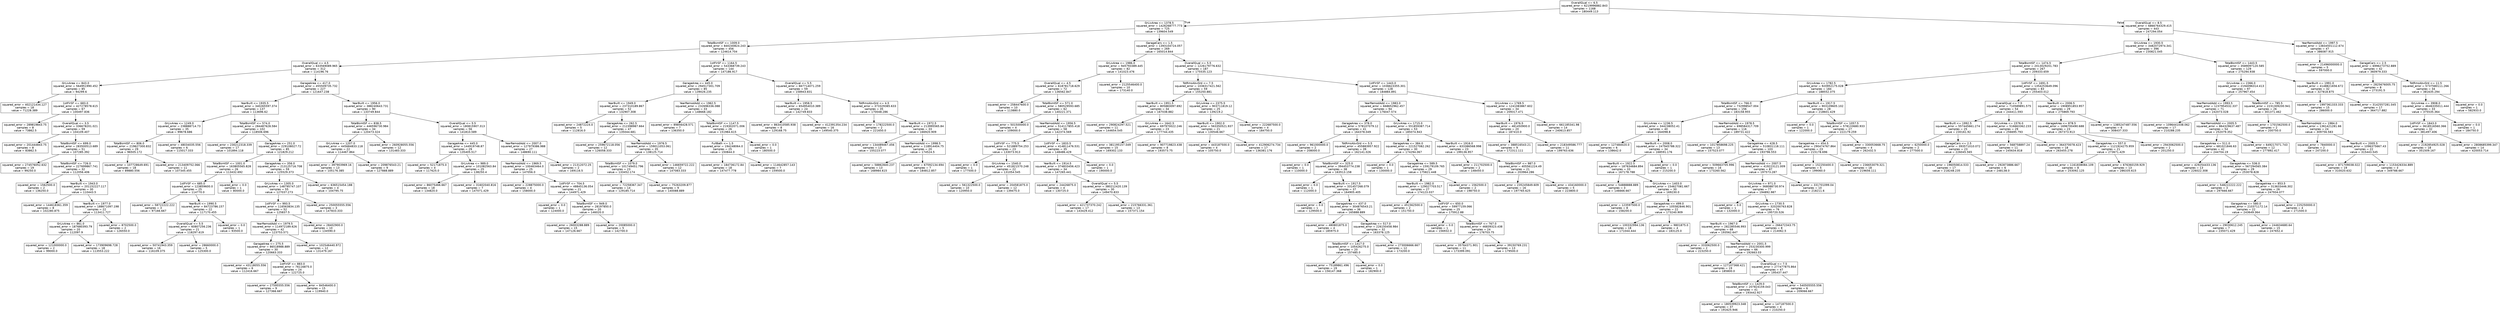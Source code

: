 digraph Tree {
node [shape=box, fontname="helvetica"] ;
edge [fontname="helvetica"] ;
0 [label="OverallQual <= 6.5\nsquared_error = 6219996882.843\nsamples = 1168\nvalue = 180449.113"] ;
1 [label="GrLivArea <= 1378.5\nsquared_error = 1426268777.773\nsamples = 725\nvalue = 139604.549"] ;
0 -> 1 [labeldistance=2.5, labelangle=45, headlabel="True"] ;
2 [label="TotalBsmtSF <= 1009.0\nsquared_error = 840240824.243\nsamples = 456\nvalue = 124614.704"] ;
1 -> 2 ;
3 [label="OverallQual <= 4.5\nsquared_error = 633569089.965\nsamples = 312\nvalue = 114196.76"] ;
2 -> 3 ;
4 [label="GrLivArea <= 843.0\nsquared_error = 564951990.452\nsamples = 85\nvalue = 94299.6"] ;
3 -> 4 ;
5 [label="squared_error = 402121434.127\nsamples = 18\nvalue = 71228.389"] ;
4 -> 5 ;
6 [label="1stFlrSF <= 683.0\nsquared_error = 427278578.615\nsamples = 67\nvalue = 100497.836"] ;
4 -> 6 ;
7 [label="squared_error = 289819843.75\nsamples = 8\nvalue = 73862.5"] ;
6 -> 7 ;
8 [label="OverallQual <= 3.5\nsquared_error = 336678201.021\nsamples = 59\nvalue = 104109.407"] ;
6 -> 8 ;
9 [label="squared_error = 201444843.75\nsamples = 8\nvalue = 83862.5"] ;
8 -> 9 ;
10 [label="TotalBsmtSF <= 699.0\nsquared_error = 283500513.689\nsamples = 51\nvalue = 107285.392"] ;
8 -> 10 ;
11 [label="squared_error = 274576052.632\nsamples = 19\nvalue = 99250.0"] ;
10 -> 11 ;
12 [label="TotalBsmtSF <= 726.0\nsquared_error = 227699867.741\nsamples = 32\nvalue = 112056.406"] ;
10 -> 12 ;
13 [label="squared_error = 1562500.0\nsamples = 2\nvalue = 136250.0"] ;
12 -> 13 ;
14 [label="YearBuilt <= 1943.0\nsquared_error = 201152227.117\nsamples = 30\nvalue = 110443.5"] ;
12 -> 14 ;
15 [label="squared_error = 144618361.359\nsamples = 8\nvalue = 102280.875"] ;
14 -> 15 ;
16 [label="YearBuilt <= 1977.0\nsquared_error = 188671097.198\nsamples = 22\nvalue = 113411.727"] ;
14 -> 16 ;
17 [label="GrLivArea <= 861.0\nsquared_error = 187680393.79\nsamples = 20\nvalue = 112097.9"] ;
16 -> 17 ;
18 [label="squared_error = 121000000.0\nsamples = 2\nvalue = 99000.0"] ;
17 -> 18 ;
19 [label="squared_error = 173909698.728\nsamples = 18\nvalue = 113553.222"] ;
17 -> 19 ;
20 [label="squared_error = 8702500.0\nsamples = 2\nvalue = 126550.0"] ;
16 -> 20 ;
21 [label="GarageArea <= 417.0\nsquared_error = 455509735.732\nsamples = 227\nvalue = 121647.238"] ;
3 -> 21 ;
22 [label="YearBuilt <= 1935.5\nsquared_error = 340265597.374\nsamples = 137\nvalue = 113696.62"] ;
21 -> 22 ;
23 [label="GrLivArea <= 1249.0\nsquared_error = 238888714.73\nsamples = 35\nvalue = 99678.686"] ;
22 -> 23 ;
24 [label="TotalBsmtSF <= 806.0\nsquared_error = 219627300.832\nsamples = 29\nvalue = 96505.172"] ;
23 -> 24 ;
25 [label="squared_error = 107728649.691\nsamples = 18\nvalue = 89880.556"] ;
24 -> 25 ;
26 [label="squared_error = 213409752.066\nsamples = 11\nvalue = 107345.455"] ;
24 -> 26 ;
27 [label="squared_error = 48034035.556\nsamples = 6\nvalue = 115017.333"] ;
23 -> 27 ;
28 [label="TotalBsmtSF <= 574.0\nsquared_error = 284487628.584\nsamples = 102\nvalue = 118506.696"] ;
22 -> 28 ;
29 [label="squared_error = 230212318.339\nsamples = 17\nvalue = 101894.118"] ;
28 -> 29 ;
30 [label="GarageArea <= 251.0\nsquared_error = 229108027.72\nsamples = 85\nvalue = 121829.212"] ;
28 -> 30 ;
31 [label="TotalBsmtSF <= 1001.0\nsquared_error = 163805565.828\nsamples = 26\nvalue = 113432.692"] ;
30 -> 31 ;
32 [label="1stFlrSF <= 685.0\nsquared_error = 123859600.0\nsamples = 25\nvalue = 114770.0"] ;
31 -> 32 ;
33 [label="squared_error = 58722222.222\nsamples = 3\nvalue = 97166.667"] ;
32 -> 33 ;
34 [label="YearBuilt <= 1990.5\nsquared_error = 84723786.157\nsamples = 22\nvalue = 117170.455"] ;
32 -> 34 ;
35 [label="OverallQual <= 5.5\nsquared_error = 60807256.236\nsamples = 21\nvalue = 118297.619"] ;
34 -> 35 ;
36 [label="squared_error = 50741943.359\nsamples = 16\nvalue = 116109.375"] ;
35 -> 36 ;
37 [label="squared_error = 28660000.0\nsamples = 5\nvalue = 125300.0"] ;
35 -> 37 ;
38 [label="squared_error = 0.0\nsamples = 1\nvalue = 93500.0"] ;
34 -> 38 ;
39 [label="squared_error = 0.0\nsamples = 1\nvalue = 80000.0"] ;
31 -> 39 ;
40 [label="GarageArea <= 356.0\nsquared_error = 213125716.708\nsamples = 59\nvalue = 125529.373"] ;
30 -> 40 ;
41 [label="GrLivArea <= 1305.0\nsquared_error = 148795747.107\nsamples = 55\nvalue = 127037.273"] ;
40 -> 41 ;
42 [label="1stFlrSF <= 993.5\nsquared_error = 116563834.135\nsamples = 52\nvalue = 125837.5"] ;
41 -> 42 ;
43 [label="YearRemodAdd <= 1979.5\nsquared_error = 114972189.626\nsamples = 42\nvalue = 123753.571"] ;
42 -> 43 ;
44 [label="GarageArea <= 275.5\nsquared_error = 86518988.889\nsamples = 30\nvalue = 120663.333"] ;
43 -> 44 ;
45 [label="squared_error = 43118055.556\nsamples = 6\nvalue = 112416.667"] ;
44 -> 45 ;
46 [label="1stFlrSF <= 883.0\nsquared_error = 76116875.0\nsamples = 24\nvalue = 122725.0"] ;
44 -> 46 ;
47 [label="squared_error = 27595555.556\nsamples = 9\nvalue = 127366.667"] ;
46 -> 47 ;
48 [label="squared_error = 84546400.0\nsamples = 15\nvalue = 119940.0"] ;
46 -> 48 ;
49 [label="squared_error = 102546440.972\nsamples = 12\nvalue = 131479.167"] ;
43 -> 49 ;
50 [label="squared_error = 28402900.0\nsamples = 10\nvalue = 134590.0"] ;
42 -> 50 ;
51 [label="squared_error = 250055555.556\nsamples = 3\nvalue = 147833.333"] ;
41 -> 51 ;
52 [label="squared_error = 636515454.188\nsamples = 4\nvalue = 104795.75"] ;
40 -> 52 ;
53 [label="YearBuilt <= 1956.0\nsquared_error = 388240643.731\nsamples = 90\nvalue = 133749.844"] ;
21 -> 53 ;
54 [label="TotalBsmtSF <= 838.5\nsquared_error = 446596730.984\nsamples = 34\nvalue = 120473.324"] ;
53 -> 54 ;
55 [label="GrLivArea <= 1207.0\nsquared_error = 445684833.118\nsamples = 22\nvalue = 114467.864"] ;
54 -> 55 ;
56 [label="squared_error = 397903969.16\nsamples = 13\nvalue = 105176.385"] ;
55 -> 56 ;
57 [label="squared_error = 209876543.21\nsamples = 9\nvalue = 127888.889"] ;
55 -> 57 ;
58 [label="squared_error = 260928055.556\nsamples = 12\nvalue = 131483.333"] ;
54 -> 58 ;
59 [label="OverallQual <= 5.5\nsquared_error = 180815907.313\nsamples = 56\nvalue = 141810.589"] ;
53 -> 59 ;
60 [label="GarageArea <= 445.0\nsquared_error = 144919748.87\nsamples = 29\nvalue = 135405.517"] ;
59 -> 60 ;
61 [label="squared_error = 52171875.0\nsamples = 4\nvalue = 117625.0"] ;
60 -> 61 ;
62 [label="GrLivArea <= 989.0\nsquared_error = 101082563.84\nsamples = 25\nvalue = 138250.4"] ;
60 -> 62 ;
63 [label="squared_error = 86075466.667\nsamples = 18\nvalue = 134820.0"] ;
62 -> 63 ;
64 [label="squared_error = 31602040.816\nsamples = 7\nvalue = 147071.429"] ;
62 -> 64 ;
65 [label="YearRemodAdd <= 2007.0\nsquared_error = 127979386.988\nsamples = 27\nvalue = 148690.111"] ;
59 -> 65 ;
66 [label="YearRemodAdd <= 1969.5\nsquared_error = 100463464.0\nsamples = 25\nvalue = 147056.0"] ;
65 -> 66 ;
67 [label="squared_error = 228875000.0\nsamples = 4\nvalue = 158000.0"] ;
66 -> 67 ;
68 [label="1stFlrSF <= 704.5\nsquared_error = 48845136.054\nsamples = 21\nvalue = 144971.429"] ;
66 -> 68 ;
69 [label="squared_error = 0.0\nsamples = 1\nvalue = 124000.0"] ;
68 -> 69 ;
70 [label="TotalBsmtSF <= 949.0\nsquared_error = 28197850.0\nsamples = 20\nvalue = 146020.0"] ;
68 -> 70 ;
71 [label="squared_error = 26003288.889\nsamples = 15\nvalue = 147126.667"] ;
70 -> 71 ;
72 [label="squared_error = 20085000.0\nsamples = 5\nvalue = 142700.0"] ;
70 -> 72 ;
73 [label="squared_error = 21312072.25\nsamples = 2\nvalue = 169116.5"] ;
65 -> 73 ;
74 [label="1stFlrSF <= 1164.5\nsquared_error = 543368739.243\nsamples = 144\nvalue = 147186.917"] ;
2 -> 74 ;
75 [label="GarageArea <= 445.0\nsquared_error = 294517301.709\nsamples = 85\nvalue = 139026.235"] ;
74 -> 75 ;
76 [label="YearBuilt <= 1949.0\nsquared_error = 237310189.867\nsamples = 52\nvalue = 132907.308"] ;
75 -> 76 ;
77 [label="squared_error = 24872224.0\nsamples = 5\nvalue = 112816.0"] ;
76 -> 77 ;
78 [label="GarageArea <= 262.5\nsquared_error = 212398987.664\nsamples = 47\nvalue = 135044.681"] ;
76 -> 78 ;
79 [label="squared_error = 259672118.056\nsamples = 12\nvalue = 126058.333"] ;
78 -> 79 ;
80 [label="YearRemodAdd <= 1976.5\nsquared_error = 159011053.061\nsamples = 35\nvalue = 138125.714"] ;
78 -> 80 ;
81 [label="TotalBsmtSF <= 1079.0\nsquared_error = 101749451.796\nsamples = 23\nvalue = 133452.174"] ;
80 -> 81 ;
82 [label="squared_error = 72258367.347\nsamples = 14\nvalue = 129185.714"] ;
81 -> 82 ;
83 [label="squared_error = 75263209.877\nsamples = 9\nvalue = 140088.889"] ;
81 -> 83 ;
84 [label="squared_error = 146659722.222\nsamples = 12\nvalue = 147083.333"] ;
80 -> 84 ;
85 [label="YearRemodAdd <= 1962.5\nsquared_error = 232696336.088\nsamples = 33\nvalue = 148668.182"] ;
75 -> 85 ;
86 [label="squared_error = 89856428.571\nsamples = 7\nvalue = 136350.0"] ;
85 -> 86 ;
87 [label="TotalBsmtSF <= 1147.5\nsquared_error = 219302071.006\nsamples = 26\nvalue = 151984.615"] ;
85 -> 87 ;
88 [label="FullBath <= 1.5\nsquared_error = 194248064.0\nsamples = 25\nvalue = 150844.0"] ;
87 -> 88 ;
89 [label="squared_error = 184736172.84\nsamples = 18\nvalue = 147477.778"] ;
88 -> 89 ;
90 [label="squared_error = 114642857.143\nsamples = 7\nvalue = 159500.0"] ;
88 -> 90 ;
91 [label="squared_error = 0.0\nsamples = 1\nvalue = 180500.0"] ;
87 -> 91 ;
92 [label="OverallQual <= 5.5\nsquared_error = 667714071.259\nsamples = 59\nvalue = 158943.831"] ;
74 -> 92 ;
93 [label="YearBuilt <= 1958.5\nsquared_error = 654954010.389\nsamples = 24\nvalue = 142749.833"] ;
92 -> 93 ;
94 [label="squared_error = 863410585.938\nsamples = 8\nvalue = 129168.75"] ;
93 -> 94 ;
95 [label="squared_error = 412391354.234\nsamples = 16\nvalue = 149540.375"] ;
93 -> 95 ;
96 [label="TotRmsAbvGrd <= 4.5\nsquared_error = 373329385.633\nsamples = 35\nvalue = 170048.286"] ;
92 -> 96 ;
97 [label="squared_error = 178222500.0\nsamples = 2\nvalue = 221650.0"] ;
96 -> 97 ;
98 [label="YearBuilt <= 1972.5\nsquared_error = 213995565.84\nsamples = 33\nvalue = 166920.909"] ;
96 -> 98 ;
99 [label="squared_error = 134489467.456\nsamples = 13\nvalue = 155223.077"] ;
98 -> 99 ;
100 [label="YearRemodAdd <= 1998.5\nsquared_error = 118914404.75\nsamples = 20\nvalue = 174524.5"] ;
98 -> 100 ;
101 [label="squared_error = 58862840.237\nsamples = 13\nvalue = 168984.615"] ;
100 -> 101 ;
102 [label="squared_error = 67592134.694\nsamples = 7\nvalue = 184812.857"] ;
100 -> 102 ;
103 [label="GarageCars <= 1.5\nsquared_error = 1393104724.057\nsamples = 269\nvalue = 165014.844"] ;
1 -> 103 ;
104 [label="GrLivArea <= 1986.0\nsquared_error = 945793389.445\nsamples = 82\nvalue = 141023.476"] ;
103 -> 104 ;
105 [label="OverallQual <= 4.5\nsquared_error = 618781718.629\nsamples = 72\nvalue = 136562.847"] ;
104 -> 105 ;
106 [label="squared_error = 258447600.0\nsamples = 10\nvalue = 113880.0"] ;
105 -> 106 ;
107 [label="TotalBsmtSF <= 571.0\nsquared_error = 580529593.685\nsamples = 62\nvalue = 140221.371"] ;
105 -> 107 ;
108 [label="squared_error = 501500000.0\nsamples = 4\nvalue = 109000.0"] ;
107 -> 108 ;
109 [label="YearRemodAdd <= 1956.5\nsquared_error = 514117855.418\nsamples = 58\nvalue = 142374.569"] ;
107 -> 109 ;
110 [label="1stFlrSF <= 775.5\nsquared_error = 521889754.253\nsamples = 23\nvalue = 133073.913"] ;
109 -> 110 ;
111 [label="squared_error = 0.0\nsamples = 1\nvalue = 177500.0"] ;
110 -> 111 ;
112 [label="GrLivArea <= 1540.0\nsquared_error = 451821570.248\nsamples = 22\nvalue = 131054.545"] ;
110 -> 112 ;
113 [label="squared_error = 561322500.0\nsamples = 10\nvalue = 120950.0"] ;
112 -> 113 ;
114 [label="squared_error = 204581875.0\nsamples = 12\nvalue = 139475.0"] ;
112 -> 114 ;
115 [label="1stFlrSF <= 1833.5\nsquared_error = 414811476.531\nsamples = 35\nvalue = 148486.429"] ;
109 -> 115 ;
116 [label="YearBuilt <= 1914.5\nsquared_error = 374833456.423\nsamples = 34\nvalue = 147265.441"] ;
115 -> 116 ;
117 [label="squared_error = 24426875.0\nsamples = 4\nvalue = 130725.0"] ;
116 -> 117 ;
118 [label="OverallQual <= 5.5\nsquared_error = 380212420.139\nsamples = 30\nvalue = 149470.833"] ;
116 -> 118 ;
119 [label="squared_error = 421737370.242\nsamples = 17\nvalue = 143429.412"] ;
118 -> 119 ;
120 [label="squared_error = 215766331.361\nsamples = 13\nvalue = 157371.154"] ;
118 -> 120 ;
121 [label="squared_error = 0.0\nsamples = 1\nvalue = 190000.0"] ;
115 -> 121 ;
122 [label="squared_error = 2125546400.0\nsamples = 10\nvalue = 173140.0"] ;
104 -> 122 ;
123 [label="OverallQual <= 5.5\nsquared_error = 1226179776.632\nsamples = 187\nvalue = 175535.123"] ;
103 -> 123 ;
124 [label="TotRmsAbvGrd <= 7.5\nsquared_error = 1036317421.562\nsamples = 59\nvalue = 155250.881"] ;
123 -> 124 ;
125 [label="YearBuilt <= 1951.5\nsquared_error = 805883097.692\nsamples = 34\nvalue = 167038.882"] ;
124 -> 125 ;
126 [label="squared_error = 290824297.521\nsamples = 11\nvalue = 144654.545"] ;
125 -> 126 ;
127 [label="GrLivArea <= 1642.5\nsquared_error = 697970022.246\nsamples = 23\nvalue = 177744.435"] ;
125 -> 127 ;
128 [label="squared_error = 381195157.049\nsamples = 15\nvalue = 169302.133"] ;
127 -> 128 ;
129 [label="squared_error = 907719823.438\nsamples = 8\nvalue = 193573.75"] ;
127 -> 129 ;
130 [label="GrLivArea <= 2375.5\nsquared_error = 903711819.12\nsamples = 25\nvalue = 139219.2"] ;
124 -> 130 ;
131 [label="YearBuilt <= 1902.0\nsquared_error = 563350521.937\nsamples = 21\nvalue = 130546.667"] ;
130 -> 131 ;
132 [label="squared_error = 443187500.0\nsamples = 4\nvalue = 105750.0"] ;
131 -> 132 ;
133 [label="squared_error = 412906274.734\nsamples = 17\nvalue = 136381.176"] ;
131 -> 133 ;
134 [label="squared_error = 222687500.0\nsamples = 4\nvalue = 184750.0"] ;
130 -> 134 ;
135 [label="1stFlrSF <= 1443.0\nsquared_error = 1036623355.301\nsamples = 128\nvalue = 184884.891"] ;
123 -> 135 ;
136 [label="YearRemodAdd <= 1983.0\nsquared_error = 668652962.457\nsamples = 94\nvalue = 176047.574"] ;
135 -> 136 ;
137 [label="GarageArea <= 378.0\nsquared_error = 578107079.12\nsamples = 41\nvalue = 164378.049"] ;
136 -> 137 ;
138 [label="squared_error = 961000000.0\nsamples = 2\nvalue = 208000.0"] ;
137 -> 138 ;
139 [label="TotRmsAbvGrd <= 5.5\nsquared_error = 455883957.922\nsamples = 39\nvalue = 162141.026"] ;
137 -> 139 ;
140 [label="squared_error = 0.0\nsamples = 1\nvalue = 110000.0"] ;
139 -> 140 ;
141 [label="TotalBsmtSF <= 325.0\nsquared_error = 394453774.238\nsamples = 38\nvalue = 163513.158"] ;
139 -> 141 ;
142 [label="squared_error = 0.0\nsamples = 1\nvalue = 112000.0"] ;
141 -> 142 ;
143 [label="YearBuilt <= 1917.5\nsquared_error = 331457268.079\nsamples = 37\nvalue = 164905.405"] ;
141 -> 143 ;
144 [label="squared_error = 0.0\nsamples = 1\nvalue = 129500.0"] ;
143 -> 144 ;
145 [label="GarageArea <= 437.0\nsquared_error = 304876543.21\nsamples = 36\nvalue = 165888.889"] ;
143 -> 145 ;
146 [label="squared_error = 480801875.0\nsamples = 4\nvalue = 185975.0"] ;
145 -> 146 ;
147 [label="GarageArea <= 517.0\nsquared_error = 226150458.984\nsamples = 32\nvalue = 163378.125"] ;
145 -> 147 ;
148 [label="TotalBsmtSF <= 1417.0\nsquared_error = 105426275.0\nsamples = 20\nvalue = 157485.0"] ;
147 -> 148 ;
149 [label="squared_error = 75189861.496\nsamples = 19\nvalue = 156147.368"] ;
148 -> 149 ;
150 [label="squared_error = 0.0\nsamples = 1\nvalue = 182900.0"] ;
148 -> 150 ;
151 [label="squared_error = 273006666.667\nsamples = 12\nvalue = 173200.0"] ;
147 -> 151 ;
152 [label="GrLivArea <= 1715.0\nsquared_error = 551859387.714\nsamples = 53\nvalue = 185074.943"] ;
136 -> 152 ;
153 [label="GarageArea <= 384.0\nsquared_error = 221527082.262\nsamples = 30\nvalue = 174294.067"] ;
152 -> 153 ;
154 [label="squared_error = 0.0\nsamples = 1\nvalue = 130000.0"] ;
153 -> 154 ;
155 [label="GarageArea <= 589.5\nsquared_error = 159179109.765\nsamples = 29\nvalue = 175821.448"] ;
153 -> 155 ;
156 [label="YearBuilt <= 1982.0\nsquared_error = 129027703.517\nsamples = 27\nvalue = 174123.037"] ;
155 -> 156 ;
157 [label="squared_error = 451562500.0\nsamples = 2\nvalue = 151750.0"] ;
156 -> 157 ;
158 [label="1stFlrSF <= 650.0\nsquared_error = 59977159.066\nsamples = 25\nvalue = 175912.88"] ;
156 -> 158 ;
159 [label="squared_error = 0.0\nsamples = 1\nvalue = 156932.0"] ;
158 -> 159 ;
160 [label="TotalBsmtSF <= 767.0\nsquared_error = 46839323.438\nsamples = 24\nvalue = 176703.75"] ;
158 -> 160 ;
161 [label="squared_error = 35764371.901\nsamples = 11\nvalue = 173399.091"] ;
160 -> 161 ;
162 [label="squared_error = 39150769.231\nsamples = 13\nvalue = 179500.0"] ;
160 -> 162 ;
163 [label="squared_error = 1562500.0\nsamples = 2\nvalue = 198750.0"] ;
155 -> 163 ;
164 [label="YearBuilt <= 1916.0\nsquared_error = 633386568.998\nsamples = 23\nvalue = 199136.957"] ;
152 -> 164 ;
165 [label="squared_error = 211702500.0\nsamples = 2\nvalue = 148450.0"] ;
164 -> 165 ;
166 [label="TotalBsmtSF <= 987.0\nsquared_error = 405561224.49\nsamples = 21\nvalue = 203964.286"] ;
164 -> 166 ;
167 [label="squared_error = 235245849.609\nsamples = 16\nvalue = 197765.625"] ;
166 -> 167 ;
168 [label="squared_error = 434160000.0\nsamples = 5\nvalue = 223800.0"] ;
166 -> 168 ;
169 [label="GrLivArea <= 1769.5\nsquared_error = 1241083867.602\nsamples = 34\nvalue = 209317.471"] ;
135 -> 169 ;
170 [label="YearBuilt <= 1976.5\nsquared_error = 481450900.0\nsamples = 20\nvalue = 187410.0"] ;
169 -> 170 ;
171 [label="squared_error = 388516543.21\nsamples = 9\nvalue = 172311.111"] ;
170 -> 171 ;
172 [label="squared_error = 218349586.777\nsamples = 11\nvalue = 199763.636"] ;
170 -> 172 ;
173 [label="squared_error = 661185341.98\nsamples = 14\nvalue = 240613.857"] ;
169 -> 173 ;
174 [label="OverallQual <= 8.5\nsquared_error = 6866764329.415\nsamples = 443\nvalue = 247294.054"] ;
0 -> 174 [labeldistance=2.5, labelangle=-45, headlabel="False"] ;
175 [label="GrLivArea <= 1930.5\nsquared_error = 3482072974.341\nsamples = 396\nvalue = 230821.045"] ;
174 -> 175 ;
176 [label="TotalBsmtSF <= 1474.5\nsquared_error = 2013029201.783\nsamples = 267\nvalue = 209333.659"] ;
175 -> 176 ;
177 [label="GrLivArea <= 1782.5\nsquared_error = 920952175.028\nsamples = 184\nvalue = 188552.375"] ;
176 -> 177 ;
178 [label="TotalBsmtSF <= 766.0\nsquared_error = 732998547.004\nsamples = 156\nvalue = 183158.955"] ;
177 -> 178 ;
179 [label="GrLivArea <= 1236.5\nsquared_error = 344238052.41\nsamples = 40\nvalue = 164098.8"] ;
178 -> 179 ;
180 [label="squared_error = 127484020.0\nsamples = 6\nvalue = 138642.0"] ;
179 -> 180 ;
181 [label="YearBuilt <= 2008.0\nsquared_error = 247945788.322\nsamples = 34\nvalue = 168591.176"] ;
179 -> 181 ;
182 [label="YearBuilt <= 1922.5\nsquared_error = 187634684.894\nsamples = 33\nvalue = 167178.788"] ;
181 -> 182 ;
183 [label="squared_error = 54888888.889\nsamples = 3\nvalue = 146666.667"] ;
182 -> 183 ;
184 [label="GrLivArea <= 1403.0\nsquared_error = 154627081.667\nsamples = 30\nvalue = 169230.0"] ;
182 -> 184 ;
185 [label="squared_error = 123597500.0\nsamples = 8\nvalue = 158200.0"] ;
184 -> 185 ;
186 [label="GarageArea <= 499.0\nsquared_error = 105582846.901\nsamples = 22\nvalue = 173240.909"] ;
184 -> 186 ;
187 [label="squared_error = 100332994.136\nsamples = 18\nvalue = 171044.444"] ;
186 -> 187 ;
188 [label="squared_error = 9801875.0\nsamples = 4\nvalue = 183125.0"] ;
186 -> 188 ;
189 [label="squared_error = 0.0\nsamples = 1\nvalue = 215200.0"] ;
181 -> 189 ;
190 [label="YearRemodAdd <= 1978.5\nsquared_error = 698584317.709\nsamples = 116\nvalue = 189731.422"] ;
178 -> 190 ;
191 [label="squared_error = 1017858698.225\nsamples = 13\nvalue = 157523.077"] ;
190 -> 191 ;
192 [label="GarageArea <= 428.5\nsquared_error = 510831118.111\nsamples = 103\nvalue = 193796.553"] ;
190 -> 192 ;
193 [label="squared_error = 509663705.996\nsamples = 16\nvalue = 173260.562"] ;
192 -> 193 ;
194 [label="YearRemodAdd <= 2007.5\nsquared_error = 419223121.009\nsamples = 87\nvalue = 197573.287"] ;
192 -> 194 ;
195 [label="GrLivArea <= 971.0\nsquared_error = 368088730.974\nsamples = 77\nvalue = 194892.987"] ;
194 -> 195 ;
196 [label="squared_error = 0.0\nsamples = 1\nvalue = 132000.0"] ;
195 -> 196 ;
197 [label="GrLivArea <= 1730.5\nsquared_error = 320200763.828\nsamples = 76\nvalue = 195720.526"] ;
195 -> 197 ;
198 [label="YearBuilt <= 1967.0\nsquared_error = 282285546.993\nsamples = 68\nvalue = 193562.647"] ;
197 -> 198 ;
199 [label="squared_error = 333062500.0\nsamples = 2\nvalue = 223250.0"] ;
198 -> 199 ;
200 [label="YearRemodAdd <= 2001.5\nsquared_error = 253230300.999\nsamples = 66\nvalue = 192663.03"] ;
198 -> 200 ;
201 [label="squared_error = 127107368.421\nsamples = 19\nvalue = 185800.0"] ;
200 -> 201 ;
202 [label="OverallQual <= 7.5\nsquared_error = 277477875.864\nsamples = 47\nvalue = 195437.447"] ;
200 -> 202 ;
203 [label="TotalBsmtSF <= 1429.0\nsquared_error = 207824159.043\nsamples = 41\nvalue = 193442.927"] ;
202 -> 203 ;
204 [label="squared_error = 180539923.348\nsamples = 37\nvalue = 191625.946"] ;
203 -> 204 ;
205 [label="squared_error = 147187500.0\nsamples = 4\nvalue = 210250.0"] ;
203 -> 205 ;
206 [label="squared_error = 540505555.556\nsamples = 6\nvalue = 209066.667"] ;
202 -> 206 ;
207 [label="squared_error = 266472343.75\nsamples = 8\nvalue = 214062.5"] ;
197 -> 207 ;
208 [label="squared_error = 331701099.04\nsamples = 10\nvalue = 218211.6"] ;
194 -> 208 ;
209 [label="YearBuilt <= 1917.5\nsquared_error = 903109605.102\nsamples = 28\nvalue = 218601.429"] ;
177 -> 209 ;
210 [label="squared_error = 0.0\nsamples = 1\nvalue = 122000.0"] ;
209 -> 210 ;
211 [label="TotalBsmtSF <= 1057.5\nsquared_error = 578133680.933\nsamples = 27\nvalue = 222179.259"] ;
209 -> 211 ;
212 [label="GarageArea <= 454.5\nsquared_error = 290474767.864\nsamples = 23\nvalue = 215178.696"] ;
211 -> 212 ;
213 [label="squared_error = 152250400.0\nsamples = 5\nvalue = 199060.0"] ;
212 -> 213 ;
214 [label="squared_error = 236653079.321\nsamples = 18\nvalue = 219656.111"] ;
212 -> 214 ;
215 [label="squared_error = 330053668.75\nsamples = 4\nvalue = 262432.5"] ;
211 -> 215 ;
216 [label="1stFlrSF <= 1691.5\nsquared_error = 1354253649.096\nsamples = 83\nvalue = 255403.012"] ;
176 -> 216 ;
217 [label="OverallQual <= 7.5\nsquared_error = 710589891.575\nsamples = 54\nvalue = 244411.593"] ;
216 -> 217 ;
218 [label="YearBuilt <= 1992.5\nsquared_error = 557445661.274\nsamples = 25\nvalue = 230161.92"] ;
217 -> 218 ;
219 [label="squared_error = 6250000.0\nsamples = 2\nvalue = 277500.0"] ;
218 -> 219 ;
220 [label="GarageCars <= 2.5\nsquared_error = 393571010.072\nsamples = 23\nvalue = 226045.565"] ;
218 -> 220 ;
221 [label="squared_error = 196050814.533\nsamples = 17\nvalue = 218248.235"] ;
220 -> 221 ;
222 [label="squared_error = 292873886.667\nsamples = 6\nvalue = 248138.0"] ;
220 -> 222 ;
223 [label="GrLivArea <= 1576.0\nsquared_error = 516663362.233\nsamples = 29\nvalue = 256695.793"] ;
217 -> 223 ;
224 [label="squared_error = 568758897.24\nsamples = 11\nvalue = 245634.818"] ;
223 -> 224 ;
225 [label="squared_error = 364370078.423\nsamples = 18\nvalue = 263455.278"] ;
223 -> 225 ;
226 [label="YearBuilt <= 2006.5\nsquared_error = 1908951853.957\nsamples = 29\nvalue = 275869.793"] ;
216 -> 226 ;
227 [label="GarageArea <= 878.5\nsquared_error = 1696700490.688\nsamples = 23\nvalue = 267373.913"] ;
226 -> 227 ;
228 [label="GarageArea <= 557.0\nsquared_error = 1121924275.959\nsamples = 21\nvalue = 273671.429"] ;
227 -> 228 ;
229 [label="squared_error = 1161838084.109\nsamples = 8\nvalue = 253092.125"] ;
228 -> 229 ;
230 [label="squared_error = 676360159.929\nsamples = 13\nvalue = 286335.615"] ;
228 -> 230 ;
231 [label="squared_error = 2943062500.0\nsamples = 2\nvalue = 201250.0"] ;
227 -> 231 ;
232 [label="squared_error = 1385247487.556\nsamples = 6\nvalue = 308437.333"] ;
226 -> 232 ;
233 [label="TotalBsmtSF <= 1443.5\nsquared_error = 3589097120.585\nsamples = 129\nvalue = 275294.938"] ;
175 -> 233 ;
234 [label="GrLivArea <= 2366.0\nsquared_error = 2194096314.413\nsamples = 97\nvalue = 257967.454"] ;
233 -> 234 ;
235 [label="YearRemodAdd <= 1993.5\nsquared_error = 1237954532.337\nsamples = 71\nvalue = 242073.028"] ;
234 -> 235 ;
236 [label="squared_error = 1096441038.062\nsamples = 17\nvalue = 210288.235"] ;
235 -> 236 ;
237 [label="YearRemodAdd <= 2005.5\nsquared_error = 864329637.487\nsamples = 54\nvalue = 252079.352"] ;
235 -> 237 ;
238 [label="GarageArea <= 511.0\nsquared_error = 681021846.63\nsamples = 42\nvalue = 244704.19"] ;
237 -> 238 ;
239 [label="squared_error = 429254433.136\nsamples = 13\nvalue = 226022.308"] ;
238 -> 239 ;
240 [label="GarageArea <= 536.0\nsquared_error = 567294565.384\nsamples = 29\nvalue = 253078.828"] ;
238 -> 240 ;
241 [label="squared_error = 548222222.222\nsamples = 3\nvalue = 297666.667"] ;
240 -> 241 ;
242 [label="GarageArea <= 853.5\nsquared_error = 313633446.302\nsamples = 26\nvalue = 247934.077"] ;
240 -> 242 ;
243 [label="GarageArea <= 580.0\nsquared_error = 210371172.14\nsamples = 22\nvalue = 243649.364"] ;
242 -> 243 ;
244 [label="squared_error = 29030612.245\nsamples = 7\nvalue = 235071.429"] ;
243 -> 244 ;
245 [label="squared_error = 244634680.64\nsamples = 15\nvalue = 247652.4"] ;
243 -> 245 ;
246 [label="squared_error = 225250000.0\nsamples = 4\nvalue = 271500.0"] ;
242 -> 246 ;
247 [label="squared_error = 649217071.743\nsamples = 12\nvalue = 277892.417"] ;
237 -> 247 ;
248 [label="TotalBsmtSF <= 785.5\nsquared_error = 2231309200.941\nsamples = 26\nvalue = 301371.462"] ;
234 -> 248 ;
249 [label="squared_error = 1701562500.0\nsamples = 2\nvalue = 200750.0"] ;
248 -> 249 ;
250 [label="YearRemodAdd <= 1984.0\nsquared_error = 1361421281.66\nsamples = 24\nvalue = 309756.583"] ;
248 -> 250 ;
251 [label="squared_error = 7840000.0\nsamples = 2\nvalue = 247200.0"] ;
250 -> 251 ;
252 [label="YearBuilt <= 2005.5\nsquared_error = 1096375667.43\nsamples = 22\nvalue = 315443.545"] ;
250 -> 252 ;
253 [label="squared_error = 871709038.022\nsamples = 19\nvalue = 310020.632"] ;
252 -> 253 ;
254 [label="squared_error = 1153426334.889\nsamples = 3\nvalue = 349788.667"] ;
252 -> 254 ;
255 [label="YearBuilt <= 1991.0\nsquared_error = 4148821656.672\nsamples = 32\nvalue = 327818.875"] ;
233 -> 255 ;
256 [label="squared_error = 1997361333.333\nsamples = 15\nvalue = 286000.0"] ;
255 -> 256 ;
257 [label="squared_error = 3142557281.045\nsamples = 17\nvalue = 364717.882"] ;
255 -> 257 ;
258 [label="YearRemodAdd <= 1997.5\nsquared_error = 13834501112.674\nsamples = 47\nvalue = 386087.915"] ;
174 -> 258 ;
259 [label="squared_error = 21496000000.0\nsamples = 5\nvalue = 597000.0"] ;
258 -> 259 ;
260 [label="GarageCars <= 2.5\nsquared_error = 6996273752.889\nsamples = 42\nvalue = 360979.333"] ;
258 -> 260 ;
261 [label="squared_error = 2825676005.75\nsamples = 8\nvalue = 273191.5"] ;
260 -> 261 ;
262 [label="TotRmsAbvGrd <= 11.5\nsquared_error = 5737580111.266\nsamples = 34\nvalue = 381635.294"] ;
260 -> 262 ;
263 [label="GrLivArea <= 3908.0\nsquared_error = 4646335011.444\nsamples = 33\nvalue = 375535.364"] ;
262 -> 263 ;
264 [label="1stFlrSF <= 1843.0\nsquared_error = 3618516560.366\nsamples = 32\nvalue = 381497.406"] ;
263 -> 264 ;
265 [label="squared_error = 2192854925.028\nsamples = 18\nvalue = 351509.167"] ;
264 -> 265 ;
266 [label="squared_error = 2808685399.347\nsamples = 14\nvalue = 420053.714"] ;
264 -> 266 ;
267 [label="squared_error = 0.0\nsamples = 1\nvalue = 184750.0"] ;
263 -> 267 ;
268 [label="squared_error = 0.0\nsamples = 1\nvalue = 582933.0"] ;
262 -> 268 ;
}